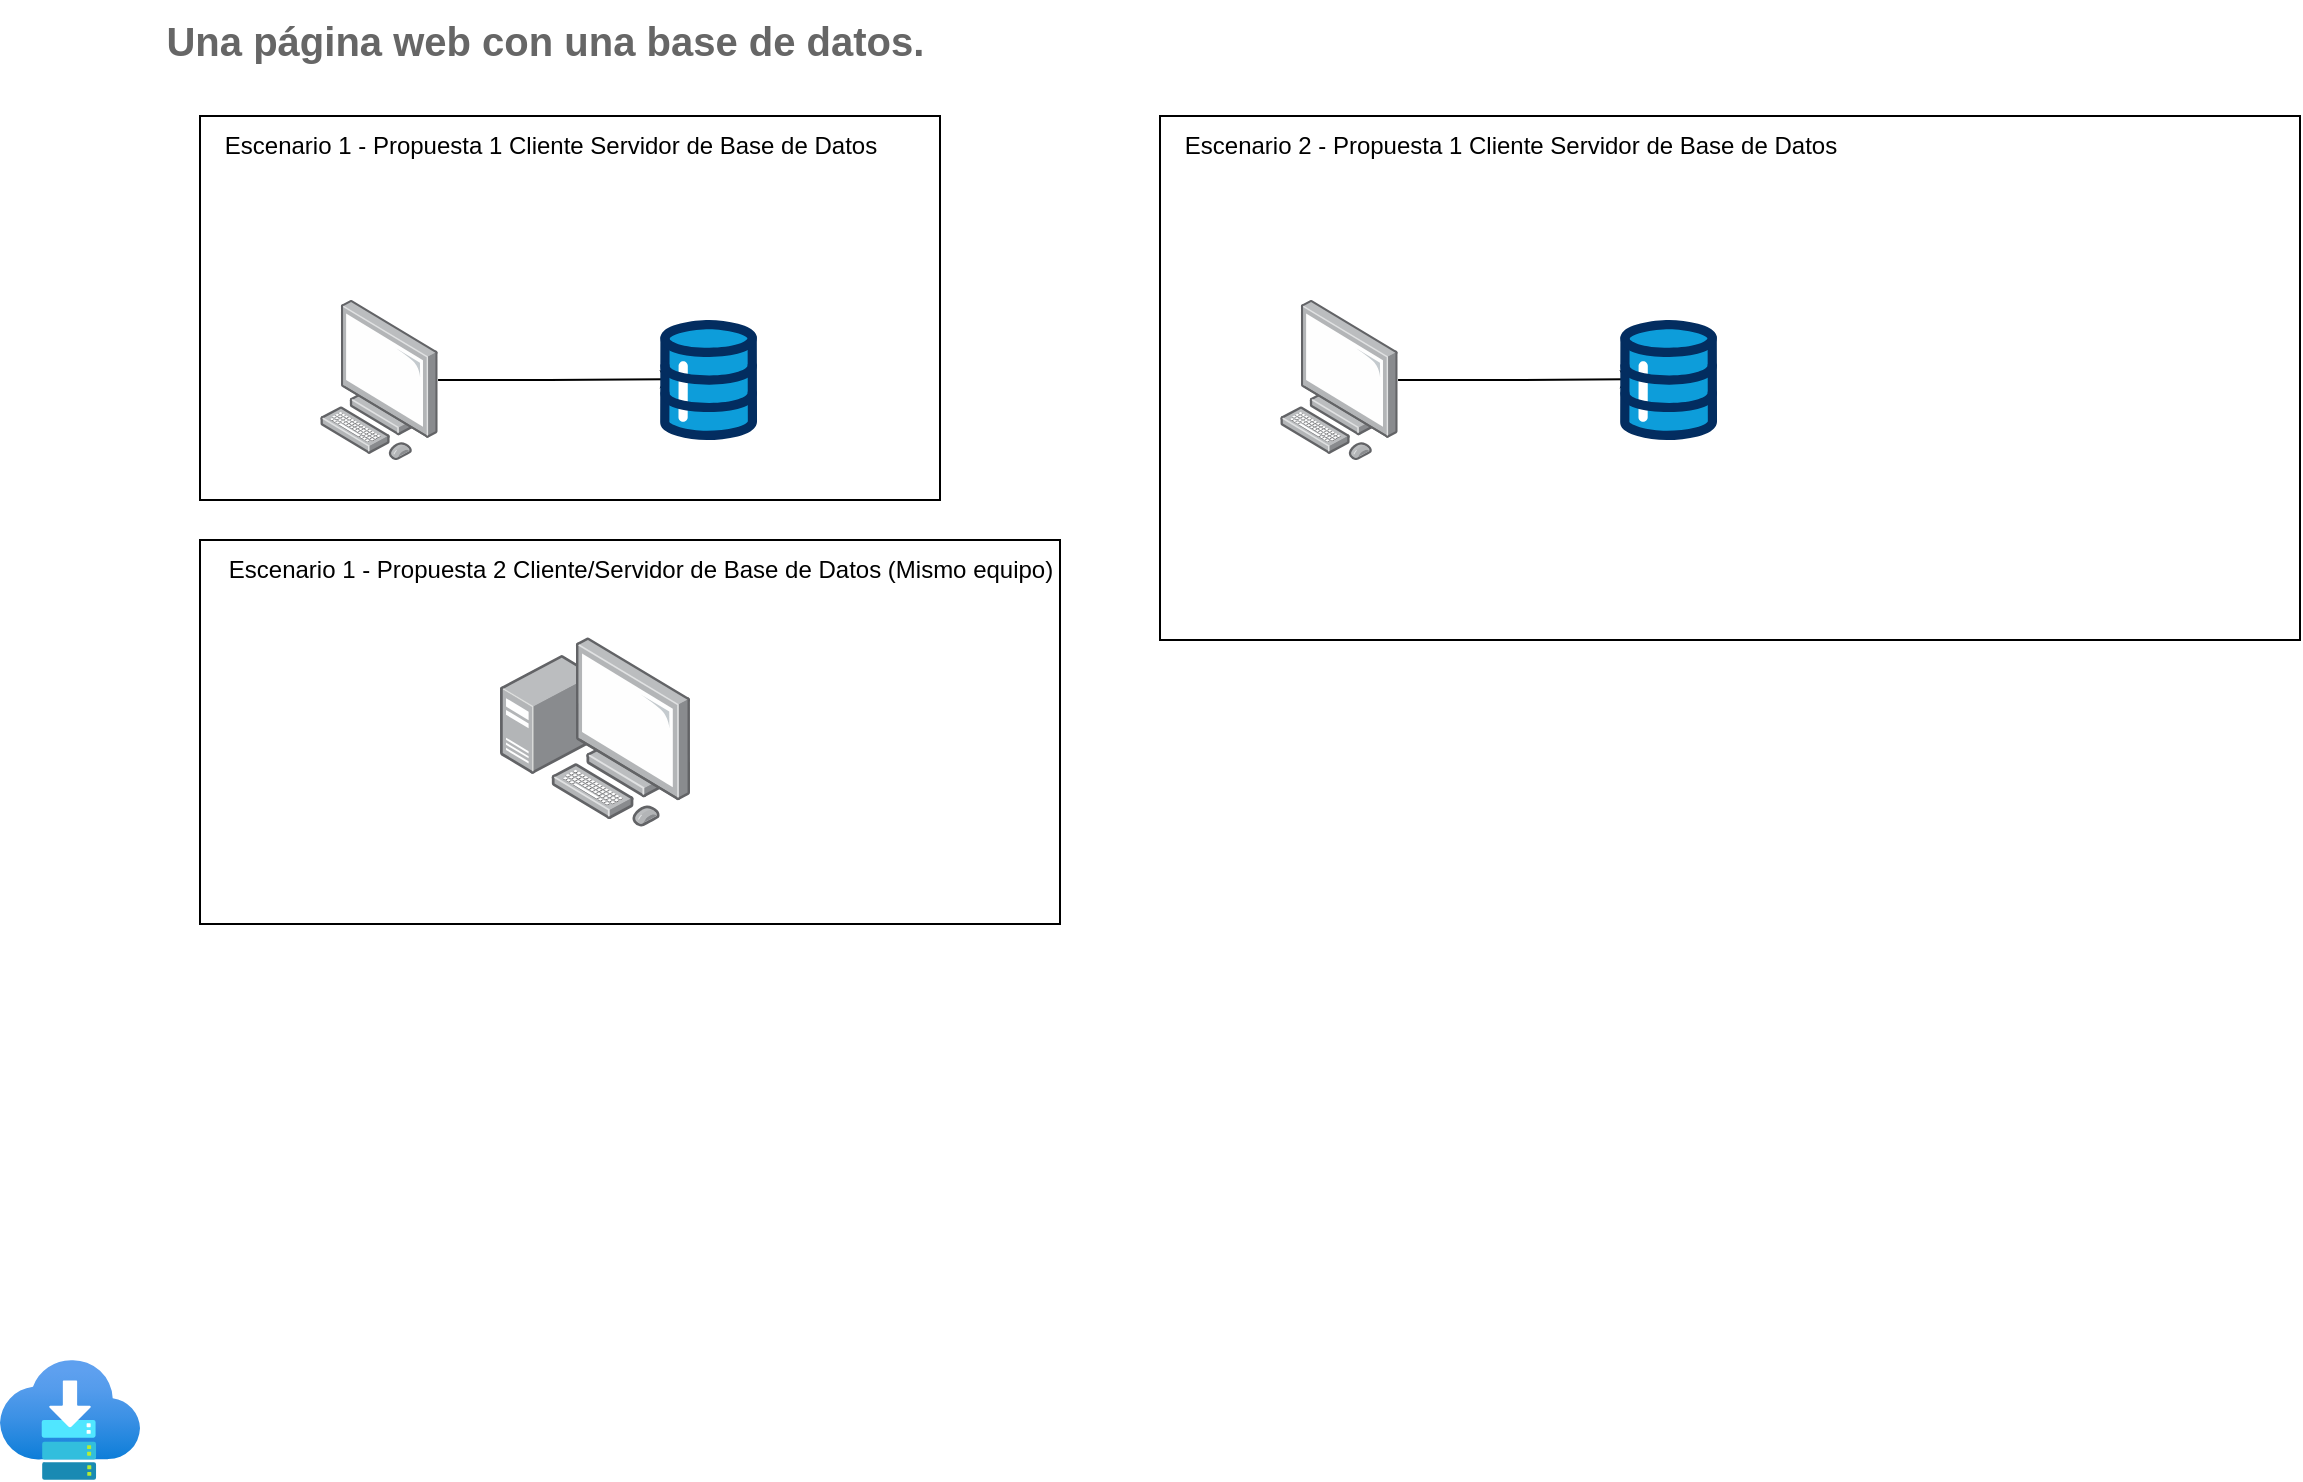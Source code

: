 <mxfile version="22.1.21" type="github">
  <diagram name="Página-1" id="ES5V5NeKtLmDwc8uau69">
    <mxGraphModel dx="801" dy="1909" grid="1" gridSize="10" guides="1" tooltips="1" connect="1" arrows="1" fold="1" page="1" pageScale="1" pageWidth="850" pageHeight="1100" math="0" shadow="0">
      <root>
        <mxCell id="0" />
        <mxCell id="1" parent="0" />
        <UserObject label="" treeRoot="1" id="Ii9kzY7oHffAlNrDL0KR-1">
          <mxCell style="whiteSpace=wrap;html=1;align=center;treeFolding=1;treeMoving=1;newEdgeStyle={&quot;edgeStyle&quot;:&quot;elbowEdgeStyle&quot;,&quot;startArrow&quot;:&quot;none&quot;,&quot;endArrow&quot;:&quot;none&quot;};" vertex="1" parent="1">
            <mxGeometry x="120" y="8" width="370" height="192" as="geometry" />
          </mxCell>
        </UserObject>
        <mxCell id="Ii9kzY7oHffAlNrDL0KR-9" style="edgeStyle=orthogonalEdgeStyle;rounded=0;orthogonalLoop=1;jettySize=auto;html=1;entryX=0.184;entryY=0.493;entryDx=0;entryDy=0;entryPerimeter=0;" edge="1" parent="1" source="Ii9kzY7oHffAlNrDL0KR-3" target="Ii9kzY7oHffAlNrDL0KR-5">
          <mxGeometry relative="1" as="geometry">
            <mxPoint x="280" y="140" as="targetPoint" />
          </mxGeometry>
        </mxCell>
        <mxCell id="Ii9kzY7oHffAlNrDL0KR-3" value="" style="image;points=[];aspect=fixed;html=1;align=center;shadow=0;dashed=0;image=img/lib/allied_telesis/computer_and_terminals/Personal_Computer.svg;" vertex="1" parent="1">
          <mxGeometry x="180" y="100" width="59.03" height="80" as="geometry" />
        </mxCell>
        <mxCell id="Ii9kzY7oHffAlNrDL0KR-4" value="" style="image;aspect=fixed;html=1;points=[];align=center;fontSize=12;image=img/lib/azure2/general/Service_Bus.svg;" vertex="1" parent="1">
          <mxGeometry x="20" y="630" width="70" height="60" as="geometry" />
        </mxCell>
        <mxCell id="Ii9kzY7oHffAlNrDL0KR-5" value="" style="verticalLabelPosition=bottom;aspect=fixed;html=1;shape=mxgraph.salesforce.data;" vertex="1" parent="1">
          <mxGeometry x="350" y="110" width="48.6" height="60" as="geometry" />
        </mxCell>
        <mxCell id="Ii9kzY7oHffAlNrDL0KR-6" value="Escenario 1 - Propuesta 1 Cliente Servidor de Base de Datos" style="text;html=1;align=center;verticalAlign=middle;resizable=0;points=[];autosize=1;strokeColor=none;fillColor=none;" vertex="1" parent="1">
          <mxGeometry x="120" y="8" width="350" height="30" as="geometry" />
        </mxCell>
        <UserObject label="" treeRoot="1" id="Ii9kzY7oHffAlNrDL0KR-11">
          <mxCell style="whiteSpace=wrap;html=1;align=center;treeFolding=1;treeMoving=1;newEdgeStyle={&quot;edgeStyle&quot;:&quot;elbowEdgeStyle&quot;,&quot;startArrow&quot;:&quot;none&quot;,&quot;endArrow&quot;:&quot;none&quot;};" vertex="1" parent="1">
            <mxGeometry x="120" y="220" width="430" height="192" as="geometry" />
          </mxCell>
        </UserObject>
        <mxCell id="Ii9kzY7oHffAlNrDL0KR-15" value="Escenario 1 - Propuesta 2 Cliente/Servidor de Base de Datos (Mismo equipo)" style="text;html=1;align=center;verticalAlign=middle;resizable=0;points=[];autosize=1;strokeColor=none;fillColor=none;" vertex="1" parent="1">
          <mxGeometry x="120" y="220" width="440" height="30" as="geometry" />
        </mxCell>
        <mxCell id="Ii9kzY7oHffAlNrDL0KR-16" value="" style="image;points=[];aspect=fixed;html=1;align=center;shadow=0;dashed=0;image=img/lib/allied_telesis/computer_and_terminals/Personal_Computer_with_Server.svg;" vertex="1" parent="1">
          <mxGeometry x="270" y="268.5" width="95" height="95" as="geometry" />
        </mxCell>
        <UserObject label="" treeRoot="1" id="Ii9kzY7oHffAlNrDL0KR-17">
          <mxCell style="whiteSpace=wrap;html=1;align=center;treeFolding=1;treeMoving=1;newEdgeStyle={&quot;edgeStyle&quot;:&quot;elbowEdgeStyle&quot;,&quot;startArrow&quot;:&quot;none&quot;,&quot;endArrow&quot;:&quot;none&quot;};" vertex="1" parent="1">
            <mxGeometry x="600" y="8" width="570" height="262" as="geometry" />
          </mxCell>
        </UserObject>
        <mxCell id="Ii9kzY7oHffAlNrDL0KR-18" style="edgeStyle=orthogonalEdgeStyle;rounded=0;orthogonalLoop=1;jettySize=auto;html=1;entryX=0.184;entryY=0.493;entryDx=0;entryDy=0;entryPerimeter=0;" edge="1" parent="1" source="Ii9kzY7oHffAlNrDL0KR-19" target="Ii9kzY7oHffAlNrDL0KR-20">
          <mxGeometry relative="1" as="geometry">
            <mxPoint x="760" y="140" as="targetPoint" />
          </mxGeometry>
        </mxCell>
        <mxCell id="Ii9kzY7oHffAlNrDL0KR-19" value="" style="image;points=[];aspect=fixed;html=1;align=center;shadow=0;dashed=0;image=img/lib/allied_telesis/computer_and_terminals/Personal_Computer.svg;" vertex="1" parent="1">
          <mxGeometry x="660" y="100" width="59.03" height="80" as="geometry" />
        </mxCell>
        <mxCell id="Ii9kzY7oHffAlNrDL0KR-20" value="" style="verticalLabelPosition=bottom;aspect=fixed;html=1;shape=mxgraph.salesforce.data;" vertex="1" parent="1">
          <mxGeometry x="830" y="110" width="48.6" height="60" as="geometry" />
        </mxCell>
        <mxCell id="Ii9kzY7oHffAlNrDL0KR-21" value="Escenario 2 - Propuesta 1 Cliente Servidor de Base de Datos" style="text;html=1;align=center;verticalAlign=middle;resizable=0;points=[];autosize=1;strokeColor=none;fillColor=none;" vertex="1" parent="1">
          <mxGeometry x="600" y="8" width="350" height="30" as="geometry" />
        </mxCell>
        <mxCell id="Ii9kzY7oHffAlNrDL0KR-22" value="&lt;span style=&quot;font-size: 20px; font-family: Rajdhani, sans-serif; color: rgb(102, 102, 102); background-color: transparent; font-weight: 700; font-variant-numeric: normal; font-variant-east-asian: normal; font-variant-alternates: normal; font-variant-position: normal; vertical-align: baseline;&quot;&gt;Una página web con una base de datos.&amp;nbsp;&lt;/span&gt;&lt;span id=&quot;docs-internal-guid-8cf925f0-7fff-d560-55a3-688dcb275760&quot; style=&quot;font-size: 20px;&quot;&gt;&lt;/span&gt;&lt;span id=&quot;docs-internal-guid-23f4982b-7fff-37f4-737f-ac4e86f17d40&quot;&gt;&lt;/span&gt;" style="text;html=1;align=center;verticalAlign=middle;resizable=0;points=[];autosize=1;strokeColor=none;fillColor=none;fontSize=20;" vertex="1" parent="1">
          <mxGeometry x="90" y="-50" width="410" height="40" as="geometry" />
        </mxCell>
      </root>
    </mxGraphModel>
  </diagram>
</mxfile>
